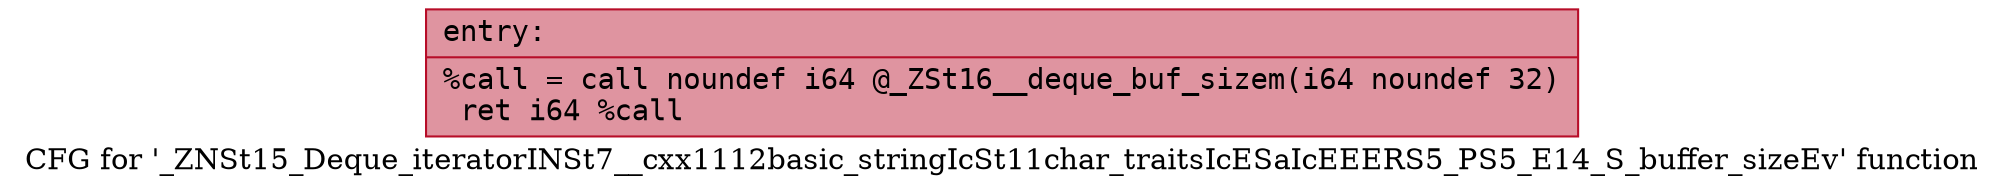 digraph "CFG for '_ZNSt15_Deque_iteratorINSt7__cxx1112basic_stringIcSt11char_traitsIcESaIcEEERS5_PS5_E14_S_buffer_sizeEv' function" {
	label="CFG for '_ZNSt15_Deque_iteratorINSt7__cxx1112basic_stringIcSt11char_traitsIcESaIcEEERS5_PS5_E14_S_buffer_sizeEv' function";

	Node0x5651cd8d2f70 [shape=record,color="#b70d28ff", style=filled, fillcolor="#b70d2870" fontname="Courier",label="{entry:\l|  %call = call noundef i64 @_ZSt16__deque_buf_sizem(i64 noundef 32)\l  ret i64 %call\l}"];
}
